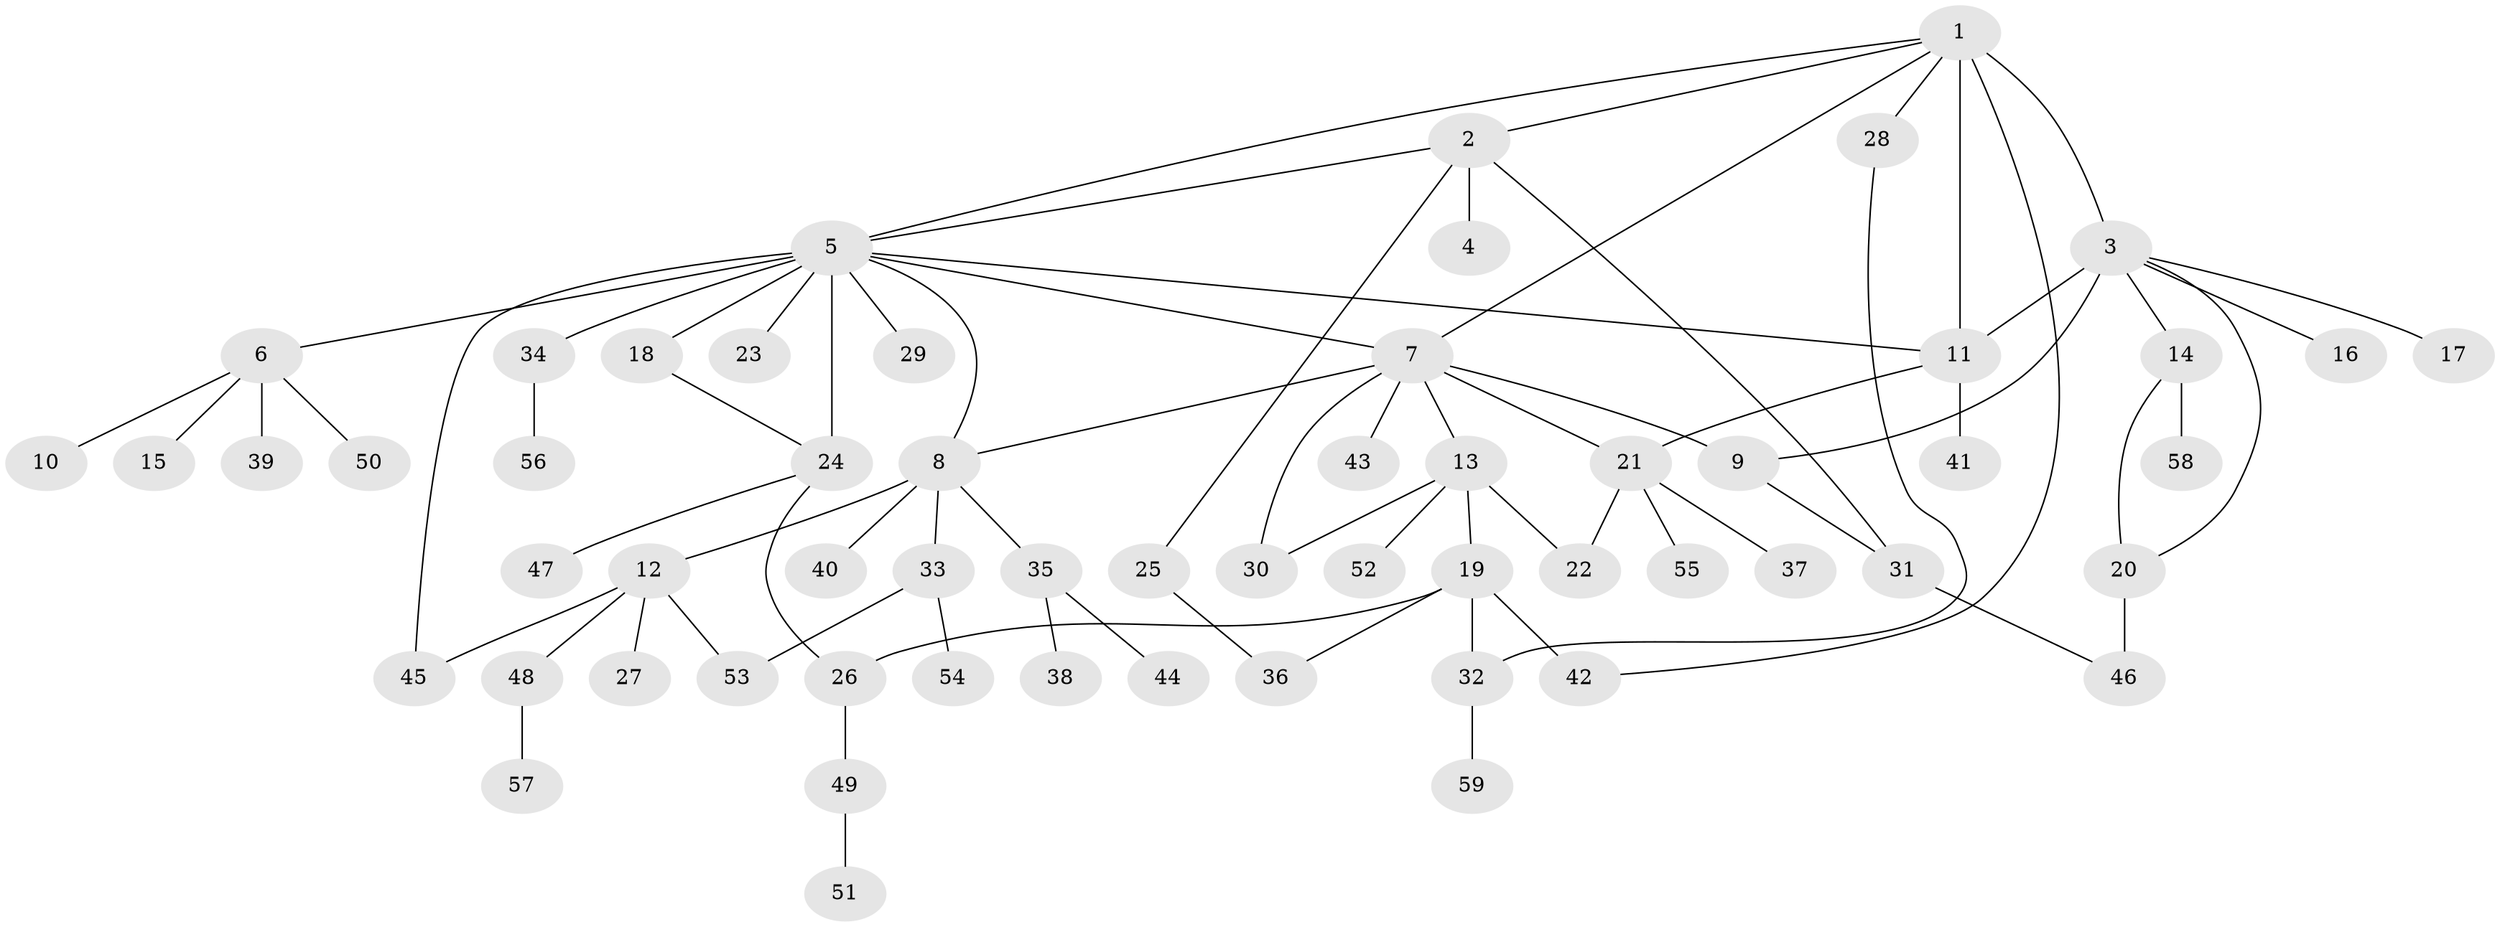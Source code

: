 // original degree distribution, {14: 0.00847457627118644, 6: 0.0423728813559322, 12: 0.00847457627118644, 2: 0.2457627118644068, 20: 0.00847457627118644, 9: 0.00847457627118644, 7: 0.01694915254237288, 1: 0.5423728813559322, 4: 0.059322033898305086, 3: 0.05084745762711865, 5: 0.00847457627118644}
// Generated by graph-tools (version 1.1) at 2025/35/03/09/25 02:35:38]
// undirected, 59 vertices, 77 edges
graph export_dot {
graph [start="1"]
  node [color=gray90,style=filled];
  1;
  2;
  3;
  4;
  5;
  6;
  7;
  8;
  9;
  10;
  11;
  12;
  13;
  14;
  15;
  16;
  17;
  18;
  19;
  20;
  21;
  22;
  23;
  24;
  25;
  26;
  27;
  28;
  29;
  30;
  31;
  32;
  33;
  34;
  35;
  36;
  37;
  38;
  39;
  40;
  41;
  42;
  43;
  44;
  45;
  46;
  47;
  48;
  49;
  50;
  51;
  52;
  53;
  54;
  55;
  56;
  57;
  58;
  59;
  1 -- 2 [weight=1.0];
  1 -- 3 [weight=1.0];
  1 -- 5 [weight=1.0];
  1 -- 7 [weight=1.0];
  1 -- 11 [weight=7.0];
  1 -- 28 [weight=1.0];
  1 -- 42 [weight=1.0];
  2 -- 4 [weight=1.0];
  2 -- 5 [weight=1.0];
  2 -- 25 [weight=1.0];
  2 -- 31 [weight=1.0];
  3 -- 9 [weight=5.0];
  3 -- 11 [weight=1.0];
  3 -- 14 [weight=1.0];
  3 -- 16 [weight=1.0];
  3 -- 17 [weight=1.0];
  3 -- 20 [weight=1.0];
  5 -- 6 [weight=1.0];
  5 -- 7 [weight=1.0];
  5 -- 8 [weight=1.0];
  5 -- 11 [weight=1.0];
  5 -- 18 [weight=1.0];
  5 -- 23 [weight=1.0];
  5 -- 24 [weight=8.0];
  5 -- 29 [weight=1.0];
  5 -- 34 [weight=1.0];
  5 -- 45 [weight=1.0];
  6 -- 10 [weight=1.0];
  6 -- 15 [weight=1.0];
  6 -- 39 [weight=1.0];
  6 -- 50 [weight=1.0];
  7 -- 8 [weight=1.0];
  7 -- 9 [weight=1.0];
  7 -- 13 [weight=1.0];
  7 -- 21 [weight=1.0];
  7 -- 30 [weight=1.0];
  7 -- 43 [weight=1.0];
  8 -- 12 [weight=1.0];
  8 -- 33 [weight=1.0];
  8 -- 35 [weight=1.0];
  8 -- 40 [weight=1.0];
  9 -- 31 [weight=1.0];
  11 -- 21 [weight=1.0];
  11 -- 41 [weight=1.0];
  12 -- 27 [weight=1.0];
  12 -- 45 [weight=1.0];
  12 -- 48 [weight=1.0];
  12 -- 53 [weight=1.0];
  13 -- 19 [weight=1.0];
  13 -- 22 [weight=1.0];
  13 -- 30 [weight=1.0];
  13 -- 52 [weight=1.0];
  14 -- 20 [weight=1.0];
  14 -- 58 [weight=1.0];
  18 -- 24 [weight=1.0];
  19 -- 26 [weight=1.0];
  19 -- 32 [weight=1.0];
  19 -- 36 [weight=1.0];
  19 -- 42 [weight=2.0];
  20 -- 46 [weight=2.0];
  21 -- 22 [weight=1.0];
  21 -- 37 [weight=1.0];
  21 -- 55 [weight=1.0];
  24 -- 26 [weight=1.0];
  24 -- 47 [weight=1.0];
  25 -- 36 [weight=2.0];
  26 -- 49 [weight=1.0];
  28 -- 32 [weight=1.0];
  31 -- 46 [weight=1.0];
  32 -- 59 [weight=1.0];
  33 -- 53 [weight=1.0];
  33 -- 54 [weight=1.0];
  34 -- 56 [weight=1.0];
  35 -- 38 [weight=1.0];
  35 -- 44 [weight=1.0];
  48 -- 57 [weight=1.0];
  49 -- 51 [weight=1.0];
}
